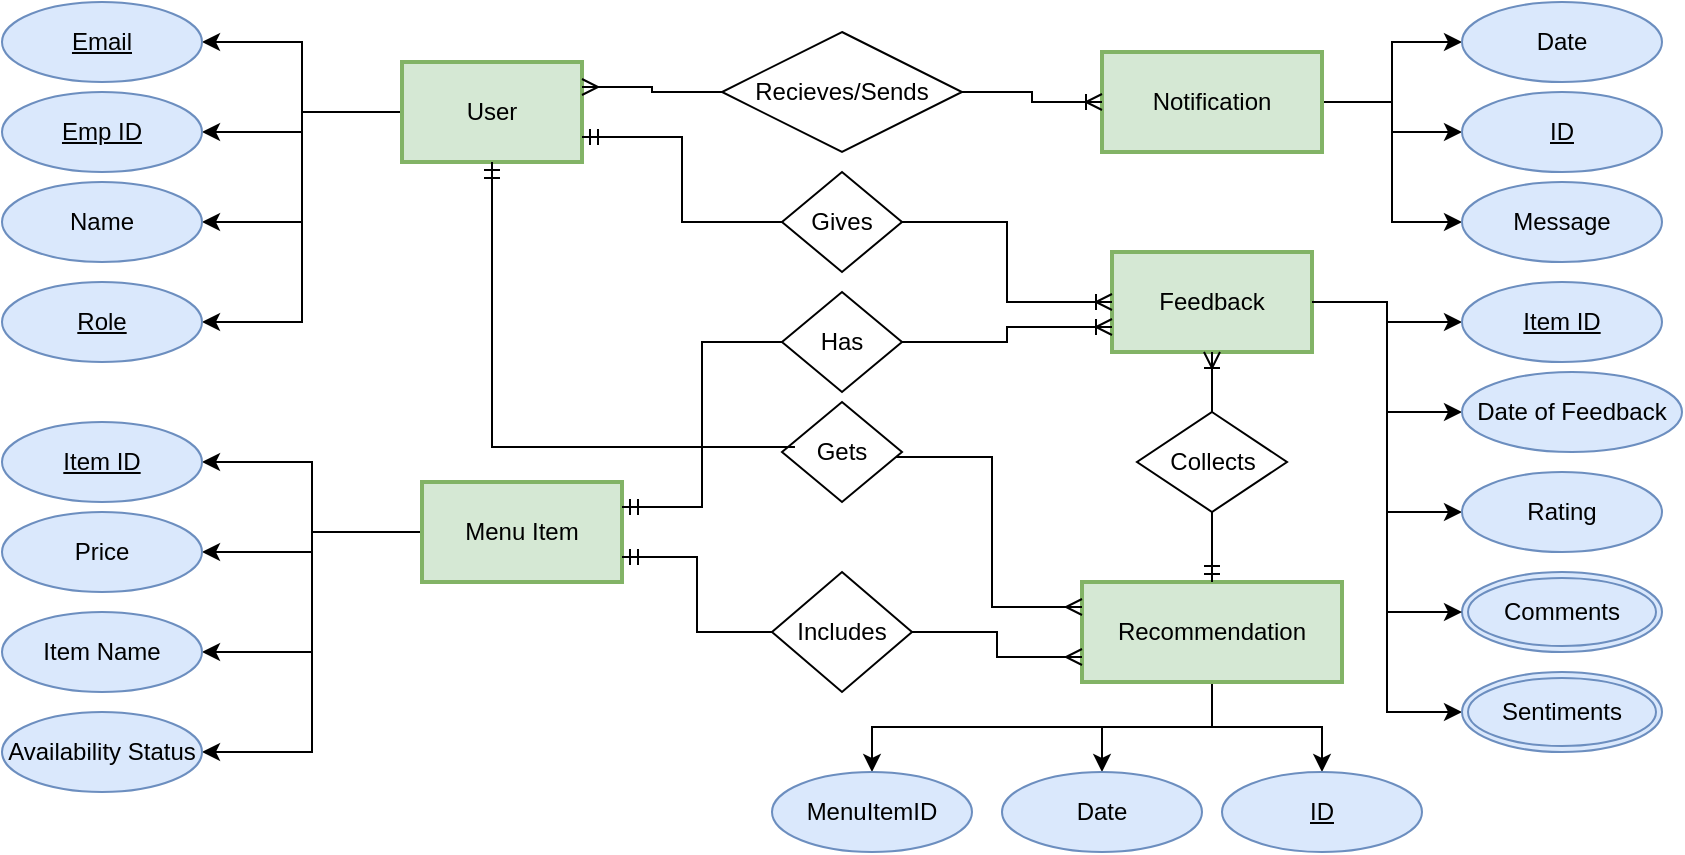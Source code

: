 <mxfile version="24.5.2" type="device">
  <diagram name="Page-1" id="CBCA7CRzVxEo9PEe0CzA">
    <mxGraphModel dx="880" dy="460" grid="1" gridSize="10" guides="1" tooltips="1" connect="1" arrows="1" fold="1" page="1" pageScale="1" pageWidth="1400" pageHeight="850" math="0" shadow="0">
      <root>
        <mxCell id="0" />
        <mxCell id="1" parent="0" />
        <mxCell id="9quC3I_CgFF8o1Q1J0Ln-75" style="edgeStyle=orthogonalEdgeStyle;rounded=0;orthogonalLoop=1;jettySize=auto;html=1;entryX=0;entryY=0.5;entryDx=0;entryDy=0;" edge="1" parent="1" source="9quC3I_CgFF8o1Q1J0Ln-3" target="9quC3I_CgFF8o1Q1J0Ln-39">
          <mxGeometry relative="1" as="geometry" />
        </mxCell>
        <mxCell id="9quC3I_CgFF8o1Q1J0Ln-76" style="edgeStyle=orthogonalEdgeStyle;rounded=0;orthogonalLoop=1;jettySize=auto;html=1;entryX=0;entryY=0.5;entryDx=0;entryDy=0;" edge="1" parent="1" source="9quC3I_CgFF8o1Q1J0Ln-3" target="9quC3I_CgFF8o1Q1J0Ln-71">
          <mxGeometry relative="1" as="geometry" />
        </mxCell>
        <mxCell id="9quC3I_CgFF8o1Q1J0Ln-77" style="edgeStyle=orthogonalEdgeStyle;rounded=0;orthogonalLoop=1;jettySize=auto;html=1;entryX=0;entryY=0.5;entryDx=0;entryDy=0;" edge="1" parent="1" source="9quC3I_CgFF8o1Q1J0Ln-3" target="9quC3I_CgFF8o1Q1J0Ln-72">
          <mxGeometry relative="1" as="geometry" />
        </mxCell>
        <mxCell id="9quC3I_CgFF8o1Q1J0Ln-81" style="edgeStyle=orthogonalEdgeStyle;rounded=0;orthogonalLoop=1;jettySize=auto;html=1;entryX=0;entryY=0.5;entryDx=0;entryDy=0;" edge="1" parent="1" source="9quC3I_CgFF8o1Q1J0Ln-3" target="9quC3I_CgFF8o1Q1J0Ln-79">
          <mxGeometry relative="1" as="geometry" />
        </mxCell>
        <mxCell id="9quC3I_CgFF8o1Q1J0Ln-3" value="Feedback" style="whiteSpace=wrap;html=1;align=center;fillColor=#d5e8d4;strokeColor=#82b366;fillStyle=solid;strokeWidth=2;" vertex="1" parent="1">
          <mxGeometry x="585" y="130" width="100" height="50" as="geometry" />
        </mxCell>
        <mxCell id="9quC3I_CgFF8o1Q1J0Ln-68" style="edgeStyle=orthogonalEdgeStyle;rounded=0;orthogonalLoop=1;jettySize=auto;html=1;entryX=0;entryY=0.5;entryDx=0;entryDy=0;" edge="1" parent="1" source="9quC3I_CgFF8o1Q1J0Ln-4" target="9quC3I_CgFF8o1Q1J0Ln-66">
          <mxGeometry relative="1" as="geometry" />
        </mxCell>
        <mxCell id="9quC3I_CgFF8o1Q1J0Ln-69" style="edgeStyle=orthogonalEdgeStyle;rounded=0;orthogonalLoop=1;jettySize=auto;html=1;entryX=0;entryY=0.5;entryDx=0;entryDy=0;" edge="1" parent="1" source="9quC3I_CgFF8o1Q1J0Ln-4" target="9quC3I_CgFF8o1Q1J0Ln-36">
          <mxGeometry relative="1" as="geometry" />
        </mxCell>
        <mxCell id="9quC3I_CgFF8o1Q1J0Ln-82" style="edgeStyle=orthogonalEdgeStyle;rounded=0;orthogonalLoop=1;jettySize=auto;html=1;entryX=0;entryY=0.5;entryDx=0;entryDy=0;" edge="1" parent="1" source="9quC3I_CgFF8o1Q1J0Ln-4" target="9quC3I_CgFF8o1Q1J0Ln-67">
          <mxGeometry relative="1" as="geometry" />
        </mxCell>
        <mxCell id="9quC3I_CgFF8o1Q1J0Ln-4" value="Notification" style="whiteSpace=wrap;html=1;align=center;fillColor=#d5e8d4;strokeColor=#82b366;strokeWidth=2;" vertex="1" parent="1">
          <mxGeometry x="580" y="30" width="110" height="50" as="geometry" />
        </mxCell>
        <mxCell id="9quC3I_CgFF8o1Q1J0Ln-64" style="edgeStyle=orthogonalEdgeStyle;rounded=0;orthogonalLoop=1;jettySize=auto;html=1;entryX=0.5;entryY=0;entryDx=0;entryDy=0;" edge="1" parent="1" source="9quC3I_CgFF8o1Q1J0Ln-5" target="9quC3I_CgFF8o1Q1J0Ln-40">
          <mxGeometry relative="1" as="geometry" />
        </mxCell>
        <mxCell id="9quC3I_CgFF8o1Q1J0Ln-65" style="edgeStyle=orthogonalEdgeStyle;rounded=0;orthogonalLoop=1;jettySize=auto;html=1;entryX=0.5;entryY=0;entryDx=0;entryDy=0;" edge="1" parent="1" source="9quC3I_CgFF8o1Q1J0Ln-5" target="9quC3I_CgFF8o1Q1J0Ln-63">
          <mxGeometry relative="1" as="geometry" />
        </mxCell>
        <mxCell id="9quC3I_CgFF8o1Q1J0Ln-84" style="edgeStyle=orthogonalEdgeStyle;rounded=0;orthogonalLoop=1;jettySize=auto;html=1;entryX=0.5;entryY=0;entryDx=0;entryDy=0;exitX=0.5;exitY=1;exitDx=0;exitDy=0;" edge="1" parent="1" source="9quC3I_CgFF8o1Q1J0Ln-5" target="9quC3I_CgFF8o1Q1J0Ln-83">
          <mxGeometry relative="1" as="geometry" />
        </mxCell>
        <mxCell id="9quC3I_CgFF8o1Q1J0Ln-5" value="Recommendation" style="whiteSpace=wrap;html=1;align=center;fillColor=#d5e8d4;strokeColor=#82b366;strokeWidth=2;" vertex="1" parent="1">
          <mxGeometry x="570" y="295" width="130" height="50" as="geometry" />
        </mxCell>
        <mxCell id="9quC3I_CgFF8o1Q1J0Ln-55" style="edgeStyle=orthogonalEdgeStyle;rounded=0;orthogonalLoop=1;jettySize=auto;html=1;" edge="1" parent="1" source="9quC3I_CgFF8o1Q1J0Ln-6" target="9quC3I_CgFF8o1Q1J0Ln-38">
          <mxGeometry relative="1" as="geometry" />
        </mxCell>
        <mxCell id="9quC3I_CgFF8o1Q1J0Ln-57" style="edgeStyle=orthogonalEdgeStyle;rounded=0;orthogonalLoop=1;jettySize=auto;html=1;entryX=1;entryY=0.5;entryDx=0;entryDy=0;" edge="1" parent="1" source="9quC3I_CgFF8o1Q1J0Ln-6" target="9quC3I_CgFF8o1Q1J0Ln-49">
          <mxGeometry relative="1" as="geometry" />
        </mxCell>
        <mxCell id="9quC3I_CgFF8o1Q1J0Ln-61" style="edgeStyle=orthogonalEdgeStyle;rounded=0;orthogonalLoop=1;jettySize=auto;html=1;entryX=1;entryY=0.5;entryDx=0;entryDy=0;" edge="1" parent="1" source="9quC3I_CgFF8o1Q1J0Ln-6" target="9quC3I_CgFF8o1Q1J0Ln-60">
          <mxGeometry relative="1" as="geometry" />
        </mxCell>
        <mxCell id="9quC3I_CgFF8o1Q1J0Ln-62" style="edgeStyle=orthogonalEdgeStyle;rounded=0;orthogonalLoop=1;jettySize=auto;html=1;entryX=1;entryY=0.5;entryDx=0;entryDy=0;" edge="1" parent="1" source="9quC3I_CgFF8o1Q1J0Ln-6" target="9quC3I_CgFF8o1Q1J0Ln-50">
          <mxGeometry relative="1" as="geometry" />
        </mxCell>
        <mxCell id="9quC3I_CgFF8o1Q1J0Ln-6" value="Menu Item" style="whiteSpace=wrap;html=1;align=center;fillColor=#d5e8d4;strokeColor=#82b366;strokeWidth=2;" vertex="1" parent="1">
          <mxGeometry x="240" y="245" width="100" height="50" as="geometry" />
        </mxCell>
        <mxCell id="9quC3I_CgFF8o1Q1J0Ln-44" style="edgeStyle=orthogonalEdgeStyle;rounded=0;orthogonalLoop=1;jettySize=auto;html=1;jumpStyle=line;" edge="1" parent="1" source="9quC3I_CgFF8o1Q1J0Ln-7" target="9quC3I_CgFF8o1Q1J0Ln-37">
          <mxGeometry relative="1" as="geometry" />
        </mxCell>
        <mxCell id="9quC3I_CgFF8o1Q1J0Ln-45" style="edgeStyle=orthogonalEdgeStyle;rounded=0;orthogonalLoop=1;jettySize=auto;html=1;" edge="1" parent="1" source="9quC3I_CgFF8o1Q1J0Ln-7" target="9quC3I_CgFF8o1Q1J0Ln-35">
          <mxGeometry relative="1" as="geometry" />
        </mxCell>
        <mxCell id="9quC3I_CgFF8o1Q1J0Ln-46" style="edgeStyle=orthogonalEdgeStyle;rounded=0;orthogonalLoop=1;jettySize=auto;html=1;entryX=1;entryY=0.5;entryDx=0;entryDy=0;" edge="1" parent="1" source="9quC3I_CgFF8o1Q1J0Ln-7" target="9quC3I_CgFF8o1Q1J0Ln-42">
          <mxGeometry relative="1" as="geometry" />
        </mxCell>
        <mxCell id="9quC3I_CgFF8o1Q1J0Ln-47" style="edgeStyle=orthogonalEdgeStyle;rounded=0;orthogonalLoop=1;jettySize=auto;html=1;entryX=1;entryY=0.5;entryDx=0;entryDy=0;" edge="1" parent="1" source="9quC3I_CgFF8o1Q1J0Ln-7" target="9quC3I_CgFF8o1Q1J0Ln-43">
          <mxGeometry relative="1" as="geometry" />
        </mxCell>
        <mxCell id="9quC3I_CgFF8o1Q1J0Ln-7" value="User" style="whiteSpace=wrap;html=1;align=center;fillColor=#d5e8d4;strokeColor=#82b366;strokeWidth=2;" vertex="1" parent="1">
          <mxGeometry x="230" y="35" width="90" height="50" as="geometry" />
        </mxCell>
        <mxCell id="9quC3I_CgFF8o1Q1J0Ln-8" value="&lt;div&gt;Recieves/Sends&lt;/div&gt;" style="shape=rhombus;perimeter=rhombusPerimeter;whiteSpace=wrap;html=1;align=center;" vertex="1" parent="1">
          <mxGeometry x="390" y="20" width="120" height="60" as="geometry" />
        </mxCell>
        <mxCell id="9quC3I_CgFF8o1Q1J0Ln-11" value="Has" style="shape=rhombus;perimeter=rhombusPerimeter;whiteSpace=wrap;html=1;align=center;" vertex="1" parent="1">
          <mxGeometry x="420" y="150" width="60" height="50" as="geometry" />
        </mxCell>
        <mxCell id="9quC3I_CgFF8o1Q1J0Ln-12" value="Gives" style="shape=rhombus;perimeter=rhombusPerimeter;whiteSpace=wrap;html=1;align=center;" vertex="1" parent="1">
          <mxGeometry x="420" y="90" width="60" height="50" as="geometry" />
        </mxCell>
        <mxCell id="9quC3I_CgFF8o1Q1J0Ln-13" value="Includes" style="shape=rhombus;perimeter=rhombusPerimeter;whiteSpace=wrap;html=1;align=center;" vertex="1" parent="1">
          <mxGeometry x="415" y="290" width="70" height="60" as="geometry" />
        </mxCell>
        <mxCell id="9quC3I_CgFF8o1Q1J0Ln-14" value="Collects" style="shape=rhombus;perimeter=rhombusPerimeter;whiteSpace=wrap;html=1;align=center;" vertex="1" parent="1">
          <mxGeometry x="597.5" y="210" width="75" height="50" as="geometry" />
        </mxCell>
        <mxCell id="9quC3I_CgFF8o1Q1J0Ln-15" value="Gets" style="shape=rhombus;perimeter=rhombusPerimeter;whiteSpace=wrap;html=1;align=center;" vertex="1" parent="1">
          <mxGeometry x="420" y="205" width="60" height="50" as="geometry" />
        </mxCell>
        <mxCell id="9quC3I_CgFF8o1Q1J0Ln-17" value="" style="edgeStyle=orthogonalEdgeStyle;fontSize=12;html=1;endArrow=ERmany;rounded=0;exitX=0;exitY=0.5;exitDx=0;exitDy=0;entryX=1;entryY=0.25;entryDx=0;entryDy=0;" edge="1" parent="1" source="9quC3I_CgFF8o1Q1J0Ln-8" target="9quC3I_CgFF8o1Q1J0Ln-7">
          <mxGeometry width="100" height="100" relative="1" as="geometry">
            <mxPoint x="450" y="195" as="sourcePoint" />
            <mxPoint x="230" y="130" as="targetPoint" />
          </mxGeometry>
        </mxCell>
        <mxCell id="9quC3I_CgFF8o1Q1J0Ln-18" value="" style="edgeStyle=orthogonalEdgeStyle;fontSize=12;html=1;endArrow=ERoneToMany;rounded=0;entryX=0;entryY=0.5;entryDx=0;entryDy=0;" edge="1" parent="1" source="9quC3I_CgFF8o1Q1J0Ln-8" target="9quC3I_CgFF8o1Q1J0Ln-4">
          <mxGeometry width="100" height="100" relative="1" as="geometry">
            <mxPoint x="370" y="290" as="sourcePoint" />
            <mxPoint x="470" y="190" as="targetPoint" />
          </mxGeometry>
        </mxCell>
        <mxCell id="9quC3I_CgFF8o1Q1J0Ln-19" value="" style="edgeStyle=orthogonalEdgeStyle;fontSize=12;html=1;endArrow=ERoneToMany;rounded=0;exitX=0.5;exitY=0;exitDx=0;exitDy=0;" edge="1" parent="1" source="9quC3I_CgFF8o1Q1J0Ln-14" target="9quC3I_CgFF8o1Q1J0Ln-3">
          <mxGeometry width="100" height="100" relative="1" as="geometry">
            <mxPoint x="460" y="110" as="sourcePoint" />
            <mxPoint x="750" y="150" as="targetPoint" />
          </mxGeometry>
        </mxCell>
        <mxCell id="9quC3I_CgFF8o1Q1J0Ln-20" value="" style="edgeStyle=orthogonalEdgeStyle;fontSize=12;html=1;endArrow=ERmandOne;rounded=0;exitX=0.5;exitY=1;exitDx=0;exitDy=0;" edge="1" parent="1" source="9quC3I_CgFF8o1Q1J0Ln-14" target="9quC3I_CgFF8o1Q1J0Ln-5">
          <mxGeometry width="100" height="100" relative="1" as="geometry">
            <mxPoint x="370" y="290" as="sourcePoint" />
            <mxPoint x="630" y="400" as="targetPoint" />
          </mxGeometry>
        </mxCell>
        <mxCell id="9quC3I_CgFF8o1Q1J0Ln-21" value="" style="edgeStyle=orthogonalEdgeStyle;fontSize=12;html=1;endArrow=ERmandOne;rounded=0;exitX=0;exitY=0.5;exitDx=0;exitDy=0;entryX=1;entryY=0.75;entryDx=0;entryDy=0;" edge="1" parent="1" source="9quC3I_CgFF8o1Q1J0Ln-12" target="9quC3I_CgFF8o1Q1J0Ln-7">
          <mxGeometry width="100" height="100" relative="1" as="geometry">
            <mxPoint x="330" y="151.25" as="sourcePoint" />
            <mxPoint x="140" y="88.75" as="targetPoint" />
          </mxGeometry>
        </mxCell>
        <mxCell id="9quC3I_CgFF8o1Q1J0Ln-22" value="" style="edgeStyle=orthogonalEdgeStyle;fontSize=12;html=1;endArrow=ERoneToMany;rounded=0;entryX=0;entryY=0.5;entryDx=0;entryDy=0;" edge="1" parent="1" source="9quC3I_CgFF8o1Q1J0Ln-12" target="9quC3I_CgFF8o1Q1J0Ln-3">
          <mxGeometry width="100" height="100" relative="1" as="geometry">
            <mxPoint x="570" y="120" as="sourcePoint" />
            <mxPoint x="190" y="250" as="targetPoint" />
          </mxGeometry>
        </mxCell>
        <mxCell id="9quC3I_CgFF8o1Q1J0Ln-23" value="" style="edgeStyle=orthogonalEdgeStyle;fontSize=12;html=1;endArrow=ERoneToMany;rounded=0;exitX=1;exitY=0.5;exitDx=0;exitDy=0;entryX=0;entryY=0.75;entryDx=0;entryDy=0;" edge="1" parent="1" source="9quC3I_CgFF8o1Q1J0Ln-11" target="9quC3I_CgFF8o1Q1J0Ln-3">
          <mxGeometry width="100" height="100" relative="1" as="geometry">
            <mxPoint x="640" y="330" as="sourcePoint" />
            <mxPoint x="631" y="140" as="targetPoint" />
          </mxGeometry>
        </mxCell>
        <mxCell id="9quC3I_CgFF8o1Q1J0Ln-26" value="" style="edgeStyle=elbowEdgeStyle;fontSize=12;html=1;endArrow=ERmandOne;rounded=0;exitX=0;exitY=0.5;exitDx=0;exitDy=0;entryX=1;entryY=0.25;entryDx=0;entryDy=0;" edge="1" parent="1" source="9quC3I_CgFF8o1Q1J0Ln-11" target="9quC3I_CgFF8o1Q1J0Ln-6">
          <mxGeometry width="100" height="100" relative="1" as="geometry">
            <mxPoint x="420" y="460" as="sourcePoint" />
            <mxPoint x="130" y="185" as="targetPoint" />
          </mxGeometry>
        </mxCell>
        <mxCell id="9quC3I_CgFF8o1Q1J0Ln-27" value="" style="edgeStyle=orthogonalEdgeStyle;fontSize=12;html=1;endArrow=ERmandOne;rounded=0;exitX=0;exitY=0.5;exitDx=0;exitDy=0;entryX=1;entryY=0.75;entryDx=0;entryDy=0;" edge="1" parent="1" source="9quC3I_CgFF8o1Q1J0Ln-13" target="9quC3I_CgFF8o1Q1J0Ln-6">
          <mxGeometry width="100" height="100" relative="1" as="geometry">
            <mxPoint x="280" y="340" as="sourcePoint" />
            <mxPoint x="150" y="280" as="targetPoint" />
          </mxGeometry>
        </mxCell>
        <mxCell id="9quC3I_CgFF8o1Q1J0Ln-29" value="" style="edgeStyle=orthogonalEdgeStyle;fontSize=12;html=1;endArrow=ERmany;rounded=0;entryX=0;entryY=0.75;entryDx=0;entryDy=0;exitX=1;exitY=0.5;exitDx=0;exitDy=0;" edge="1" parent="1" source="9quC3I_CgFF8o1Q1J0Ln-13" target="9quC3I_CgFF8o1Q1J0Ln-5">
          <mxGeometry width="100" height="100" relative="1" as="geometry">
            <mxPoint x="310" y="360" as="sourcePoint" />
            <mxPoint x="140" y="65" as="targetPoint" />
          </mxGeometry>
        </mxCell>
        <mxCell id="9quC3I_CgFF8o1Q1J0Ln-30" value="" style="edgeStyle=orthogonalEdgeStyle;fontSize=12;html=1;endArrow=ERmany;rounded=0;exitX=0.95;exitY=0.55;exitDx=0;exitDy=0;exitPerimeter=0;entryX=0;entryY=0.25;entryDx=0;entryDy=0;" edge="1" parent="1" source="9quC3I_CgFF8o1Q1J0Ln-15" target="9quC3I_CgFF8o1Q1J0Ln-5">
          <mxGeometry width="100" height="100" relative="1" as="geometry">
            <mxPoint x="320" y="290" as="sourcePoint" />
            <mxPoint x="155" y="200" as="targetPoint" />
          </mxGeometry>
        </mxCell>
        <mxCell id="9quC3I_CgFF8o1Q1J0Ln-32" value="" style="edgeStyle=orthogonalEdgeStyle;fontSize=12;html=1;endArrow=ERmandOne;rounded=0;exitX=0.108;exitY=0.45;exitDx=0;exitDy=0;exitPerimeter=0;" edge="1" parent="1" source="9quC3I_CgFF8o1Q1J0Ln-15" target="9quC3I_CgFF8o1Q1J0Ln-7">
          <mxGeometry width="100" height="100" relative="1" as="geometry">
            <mxPoint x="338" y="143" as="sourcePoint" />
            <mxPoint x="90" y="90" as="targetPoint" />
          </mxGeometry>
        </mxCell>
        <mxCell id="9quC3I_CgFF8o1Q1J0Ln-35" value="Emp ID" style="ellipse;whiteSpace=wrap;html=1;align=center;fontStyle=4;fillColor=#dae8fc;strokeColor=#6c8ebf;" vertex="1" parent="1">
          <mxGeometry x="30" y="50" width="100" height="40" as="geometry" />
        </mxCell>
        <mxCell id="9quC3I_CgFF8o1Q1J0Ln-36" value="ID" style="ellipse;whiteSpace=wrap;html=1;align=center;fontStyle=4;fillColor=#dae8fc;strokeColor=#6c8ebf;" vertex="1" parent="1">
          <mxGeometry x="760" y="50" width="100" height="40" as="geometry" />
        </mxCell>
        <mxCell id="9quC3I_CgFF8o1Q1J0Ln-37" value="Email" style="ellipse;whiteSpace=wrap;html=1;align=center;fontStyle=4;fillColor=#dae8fc;strokeColor=#6c8ebf;" vertex="1" parent="1">
          <mxGeometry x="30" y="5" width="100" height="40" as="geometry" />
        </mxCell>
        <mxCell id="9quC3I_CgFF8o1Q1J0Ln-39" value="Item ID" style="ellipse;whiteSpace=wrap;html=1;align=center;fontStyle=4;fillColor=#dae8fc;strokeColor=#6c8ebf;" vertex="1" parent="1">
          <mxGeometry x="760" y="145" width="100" height="40" as="geometry" />
        </mxCell>
        <mxCell id="9quC3I_CgFF8o1Q1J0Ln-40" value="ID" style="ellipse;whiteSpace=wrap;html=1;align=center;fontStyle=4;fillStyle=solid;fillColor=#dae8fc;strokeColor=#6c8ebf;" vertex="1" parent="1">
          <mxGeometry x="640" y="390" width="100" height="40" as="geometry" />
        </mxCell>
        <mxCell id="9quC3I_CgFF8o1Q1J0Ln-42" value="Name" style="ellipse;whiteSpace=wrap;html=1;align=center;fillColor=#dae8fc;strokeColor=#6c8ebf;" vertex="1" parent="1">
          <mxGeometry x="30" y="95" width="100" height="40" as="geometry" />
        </mxCell>
        <mxCell id="9quC3I_CgFF8o1Q1J0Ln-43" value="Role" style="ellipse;whiteSpace=wrap;html=1;align=center;fontStyle=4;fillColor=#dae8fc;strokeColor=#6c8ebf;" vertex="1" parent="1">
          <mxGeometry x="30" y="145" width="100" height="40" as="geometry" />
        </mxCell>
        <mxCell id="9quC3I_CgFF8o1Q1J0Ln-49" value="Price" style="ellipse;whiteSpace=wrap;html=1;align=center;fillColor=#dae8fc;strokeColor=#6c8ebf;" vertex="1" parent="1">
          <mxGeometry x="30" y="260" width="100" height="40" as="geometry" />
        </mxCell>
        <mxCell id="9quC3I_CgFF8o1Q1J0Ln-50" value="Availability Status" style="ellipse;whiteSpace=wrap;html=1;align=center;fillColor=#dae8fc;strokeColor=#6c8ebf;" vertex="1" parent="1">
          <mxGeometry x="30" y="360" width="100" height="40" as="geometry" />
        </mxCell>
        <mxCell id="9quC3I_CgFF8o1Q1J0Ln-38" value="Item ID" style="ellipse;whiteSpace=wrap;html=1;align=center;fontStyle=4;fillColor=#dae8fc;strokeColor=#6c8ebf;" vertex="1" parent="1">
          <mxGeometry x="30" y="215" width="100" height="40" as="geometry" />
        </mxCell>
        <mxCell id="9quC3I_CgFF8o1Q1J0Ln-60" value="Item Name" style="ellipse;whiteSpace=wrap;html=1;align=center;fillColor=#dae8fc;strokeColor=#6c8ebf;" vertex="1" parent="1">
          <mxGeometry x="30" y="310" width="100" height="40" as="geometry" />
        </mxCell>
        <mxCell id="9quC3I_CgFF8o1Q1J0Ln-63" value="Date" style="ellipse;whiteSpace=wrap;html=1;align=center;fillColor=#dae8fc;strokeColor=#6c8ebf;" vertex="1" parent="1">
          <mxGeometry x="530" y="390" width="100" height="40" as="geometry" />
        </mxCell>
        <mxCell id="9quC3I_CgFF8o1Q1J0Ln-66" value="Date" style="ellipse;whiteSpace=wrap;html=1;align=center;fillColor=#dae8fc;strokeColor=#6c8ebf;" vertex="1" parent="1">
          <mxGeometry x="760" y="5" width="100" height="40" as="geometry" />
        </mxCell>
        <mxCell id="9quC3I_CgFF8o1Q1J0Ln-67" value="Message" style="ellipse;whiteSpace=wrap;html=1;align=center;fillColor=#dae8fc;strokeColor=#6c8ebf;" vertex="1" parent="1">
          <mxGeometry x="760" y="95" width="100" height="40" as="geometry" />
        </mxCell>
        <mxCell id="9quC3I_CgFF8o1Q1J0Ln-71" value="Date of Feedback" style="ellipse;whiteSpace=wrap;html=1;align=center;fillColor=#dae8fc;strokeColor=#6c8ebf;" vertex="1" parent="1">
          <mxGeometry x="760" y="190" width="110" height="40" as="geometry" />
        </mxCell>
        <mxCell id="9quC3I_CgFF8o1Q1J0Ln-72" value="Rating" style="ellipse;whiteSpace=wrap;html=1;align=center;fillColor=#dae8fc;strokeColor=#6c8ebf;" vertex="1" parent="1">
          <mxGeometry x="760" y="240" width="100" height="40" as="geometry" />
        </mxCell>
        <mxCell id="9quC3I_CgFF8o1Q1J0Ln-78" value="Comments" style="ellipse;shape=doubleEllipse;margin=3;whiteSpace=wrap;html=1;align=center;fillColor=#dae8fc;strokeColor=#6c8ebf;" vertex="1" parent="1">
          <mxGeometry x="760" y="290" width="100" height="40" as="geometry" />
        </mxCell>
        <mxCell id="9quC3I_CgFF8o1Q1J0Ln-79" value="Sentiments" style="ellipse;shape=doubleEllipse;margin=3;whiteSpace=wrap;html=1;align=center;fillColor=#dae8fc;strokeColor=#6c8ebf;" vertex="1" parent="1">
          <mxGeometry x="760" y="340" width="100" height="40" as="geometry" />
        </mxCell>
        <mxCell id="9quC3I_CgFF8o1Q1J0Ln-80" style="edgeStyle=orthogonalEdgeStyle;rounded=0;orthogonalLoop=1;jettySize=auto;html=1;entryX=0;entryY=0.5;entryDx=0;entryDy=0;" edge="1" parent="1" source="9quC3I_CgFF8o1Q1J0Ln-3" target="9quC3I_CgFF8o1Q1J0Ln-78">
          <mxGeometry relative="1" as="geometry" />
        </mxCell>
        <mxCell id="9quC3I_CgFF8o1Q1J0Ln-83" value="MenuItemID" style="ellipse;whiteSpace=wrap;html=1;align=center;fillColor=#dae8fc;strokeColor=#6c8ebf;" vertex="1" parent="1">
          <mxGeometry x="415" y="390" width="100" height="40" as="geometry" />
        </mxCell>
      </root>
    </mxGraphModel>
  </diagram>
</mxfile>
